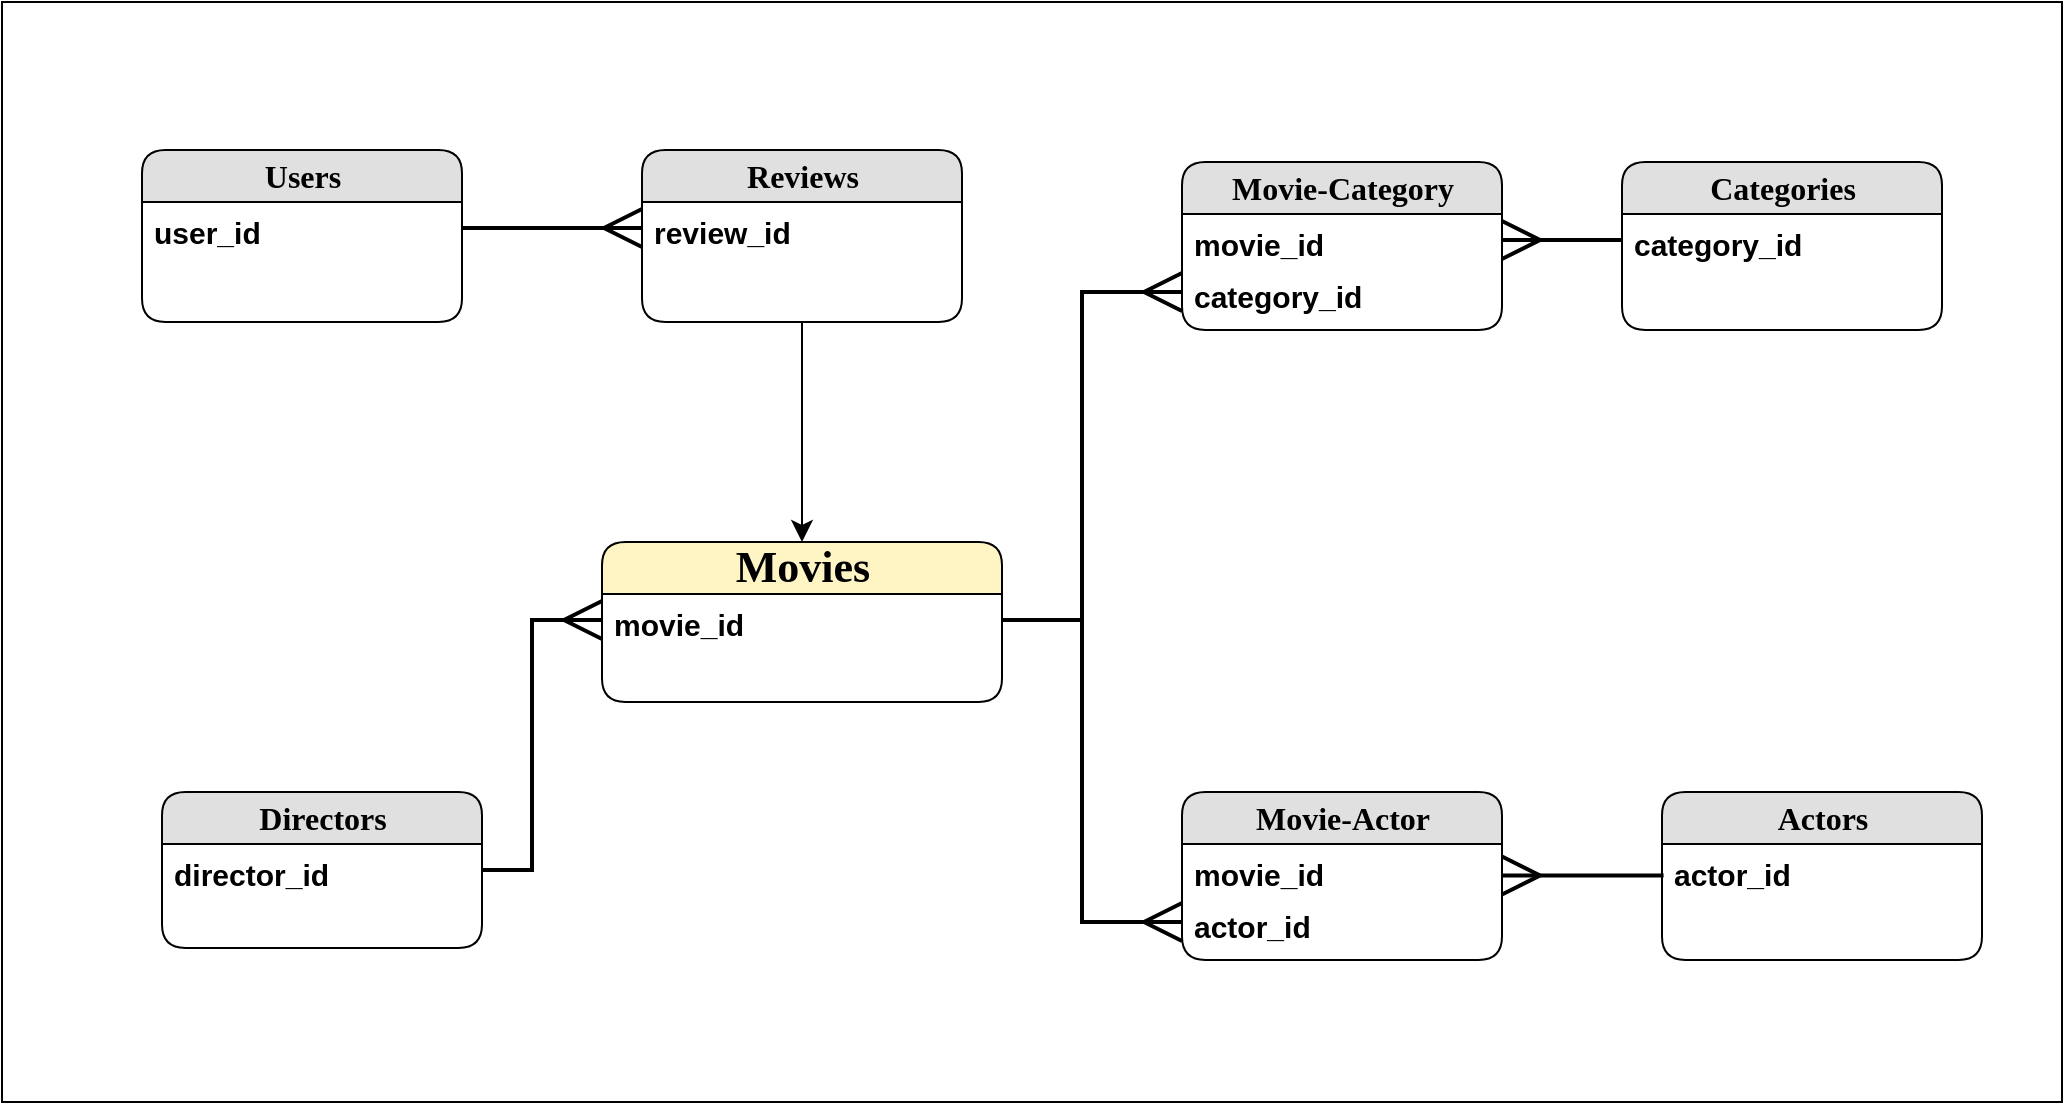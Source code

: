 <mxfile version="23.1.0" type="github">
  <diagram name="Page-1" id="b520641d-4fe3-3701-9064-5fc419738815">
    <mxGraphModel dx="1253" dy="476" grid="1" gridSize="10" guides="1" tooltips="1" connect="1" arrows="1" fold="1" page="1" pageScale="1" pageWidth="1100" pageHeight="850" background="none" math="0" shadow="0">
      <root>
        <mxCell id="0" />
        <mxCell id="1" parent="0" />
        <mxCell id="8L4d6w5wbQ1D2GGb8MPR-23" value="" style="rounded=0;whiteSpace=wrap;html=1;" vertex="1" parent="1">
          <mxGeometry x="40" y="30" width="1030" height="550" as="geometry" />
        </mxCell>
        <mxCell id="8L4d6w5wbQ1D2GGb8MPR-1" style="edgeStyle=orthogonalEdgeStyle;rounded=0;orthogonalLoop=1;jettySize=auto;html=1;strokeWidth=2;endSize=16;endArrow=ERmany;endFill=0;" edge="1" parent="1" source="21ea969265ad0168-7" target="21ea969265ad0168-52">
          <mxGeometry relative="1" as="geometry" />
        </mxCell>
        <mxCell id="21ea969265ad0168-6" value="Users" style="swimlane;html=1;fontStyle=1;childLayout=stackLayout;horizontal=1;startSize=26;fillColor=#e0e0e0;horizontalStack=0;resizeParent=1;resizeLast=0;collapsible=1;marginBottom=0;swimlaneFillColor=#ffffff;align=center;rounded=1;shadow=0;comic=0;labelBackgroundColor=none;strokeWidth=1;fontFamily=Verdana;fontSize=16;" parent="1" vertex="1">
          <mxGeometry x="110" y="104" width="160" height="86" as="geometry" />
        </mxCell>
        <mxCell id="21ea969265ad0168-7" value="user_id" style="text;html=1;strokeColor=none;fillColor=none;spacingLeft=4;spacingRight=4;whiteSpace=wrap;overflow=hidden;rotatable=0;points=[[0,0.5],[1,0.5]];portConstraint=eastwest;fontSize=15;fontStyle=1" parent="21ea969265ad0168-6" vertex="1">
          <mxGeometry y="26" width="160" height="26" as="geometry" />
        </mxCell>
        <mxCell id="21ea969265ad0168-10" value="Reviews" style="swimlane;html=1;fontStyle=1;childLayout=stackLayout;horizontal=1;startSize=26;fillColor=#e0e0e0;horizontalStack=0;resizeParent=1;resizeLast=0;collapsible=1;marginBottom=0;swimlaneFillColor=#ffffff;align=center;rounded=1;shadow=0;comic=0;labelBackgroundColor=none;strokeWidth=1;fontFamily=Verdana;fontSize=16;" parent="1" vertex="1">
          <mxGeometry x="360" y="104" width="160" height="86" as="geometry" />
        </mxCell>
        <mxCell id="21ea969265ad0168-52" value="review_id" style="text;html=1;strokeColor=none;fillColor=none;spacingLeft=4;spacingRight=4;whiteSpace=wrap;overflow=hidden;rotatable=0;points=[[0,0.5],[1,0.5]];portConstraint=eastwest;fontSize=15;fontStyle=1" parent="21ea969265ad0168-10" vertex="1">
          <mxGeometry y="26" width="160" height="26" as="geometry" />
        </mxCell>
        <mxCell id="8L4d6w5wbQ1D2GGb8MPR-17" style="rounded=0;orthogonalLoop=1;jettySize=auto;html=1;edgeStyle=orthogonalEdgeStyle;endArrow=ERmany;endFill=0;endSize=16;strokeWidth=2;exitX=1;exitY=0.5;exitDx=0;exitDy=0;" edge="1" parent="1" source="21ea969265ad0168-27" target="21ea969265ad0168-23">
          <mxGeometry relative="1" as="geometry">
            <mxPoint x="390" y="380" as="targetPoint" />
          </mxGeometry>
        </mxCell>
        <mxCell id="21ea969265ad0168-22" value="Movies" style="swimlane;html=1;fontStyle=1;childLayout=stackLayout;horizontal=1;startSize=26;fillColor=#FFF4C3;horizontalStack=0;resizeParent=1;resizeLast=0;collapsible=1;marginBottom=0;swimlaneFillColor=#ffffff;align=center;rounded=1;shadow=0;comic=0;labelBackgroundColor=none;strokeWidth=1;fontFamily=Verdana;fontSize=22;" parent="1" vertex="1">
          <mxGeometry x="340" y="300" width="200" height="80" as="geometry" />
        </mxCell>
        <mxCell id="21ea969265ad0168-23" value="movie_id" style="text;html=1;strokeColor=none;fillColor=none;spacingLeft=4;spacingRight=4;whiteSpace=wrap;overflow=hidden;rotatable=0;points=[[0,0.5],[1,0.5]];portConstraint=eastwest;fontSize=15;fontStyle=1" parent="21ea969265ad0168-22" vertex="1">
          <mxGeometry y="26" width="200" height="26" as="geometry" />
        </mxCell>
        <mxCell id="21ea969265ad0168-26" value="Directors" style="swimlane;html=1;fontStyle=1;childLayout=stackLayout;horizontal=1;startSize=26;fillColor=#e0e0e0;horizontalStack=0;resizeParent=1;resizeLast=0;collapsible=1;marginBottom=0;swimlaneFillColor=#ffffff;align=center;rounded=1;shadow=0;comic=0;labelBackgroundColor=none;strokeWidth=1;fontFamily=Verdana;fontSize=16;" parent="1" vertex="1">
          <mxGeometry x="120" y="425" width="160" height="78" as="geometry" />
        </mxCell>
        <mxCell id="21ea969265ad0168-27" value="director_id" style="text;html=1;strokeColor=none;fillColor=none;spacingLeft=4;spacingRight=4;whiteSpace=wrap;overflow=hidden;rotatable=0;points=[[0,0.5],[1,0.5]];portConstraint=eastwest;fontSize=15;fontStyle=1" parent="21ea969265ad0168-26" vertex="1">
          <mxGeometry y="26" width="160" height="26" as="geometry" />
        </mxCell>
        <mxCell id="21ea969265ad0168-38" style="edgeStyle=orthogonalEdgeStyle;html=1;labelBackgroundColor=none;startFill=0;startSize=8;endFill=1;endSize=8;fontFamily=Verdana;fontSize=12;" parent="1" source="21ea969265ad0168-10" target="21ea969265ad0168-22" edge="1">
          <mxGeometry relative="1" as="geometry" />
        </mxCell>
        <mxCell id="8L4d6w5wbQ1D2GGb8MPR-2" value="Categories" style="swimlane;html=1;fontStyle=1;childLayout=stackLayout;horizontal=1;startSize=26;fillColor=#e0e0e0;horizontalStack=0;resizeParent=1;resizeLast=0;collapsible=1;marginBottom=0;swimlaneFillColor=#ffffff;align=center;rounded=1;shadow=0;comic=0;labelBackgroundColor=none;strokeWidth=1;fontFamily=Verdana;fontSize=16;" vertex="1" parent="1">
          <mxGeometry x="850" y="110" width="160" height="84" as="geometry" />
        </mxCell>
        <mxCell id="8L4d6w5wbQ1D2GGb8MPR-3" value="category_id" style="text;html=1;strokeColor=none;fillColor=none;spacingLeft=4;spacingRight=4;whiteSpace=wrap;overflow=hidden;rotatable=0;points=[[0,0.5],[1,0.5]];portConstraint=eastwest;fontSize=15;fontStyle=1" vertex="1" parent="8L4d6w5wbQ1D2GGb8MPR-2">
          <mxGeometry y="26" width="160" height="26" as="geometry" />
        </mxCell>
        <mxCell id="8L4d6w5wbQ1D2GGb8MPR-4" value="Movie-Category" style="swimlane;html=1;fontStyle=1;childLayout=stackLayout;horizontal=1;startSize=26;fillColor=#e0e0e0;horizontalStack=0;resizeParent=1;resizeLast=0;collapsible=1;marginBottom=0;swimlaneFillColor=#ffffff;align=center;rounded=1;shadow=0;comic=0;labelBackgroundColor=none;strokeWidth=1;fontFamily=Verdana;fontSize=16;" vertex="1" parent="1">
          <mxGeometry x="630" y="110" width="160" height="84" as="geometry" />
        </mxCell>
        <mxCell id="8L4d6w5wbQ1D2GGb8MPR-5" value="movie_id" style="text;html=1;strokeColor=none;fillColor=none;spacingLeft=4;spacingRight=4;whiteSpace=wrap;overflow=hidden;rotatable=0;points=[[0,0.5],[1,0.5]];portConstraint=eastwest;fontSize=15;fontStyle=1" vertex="1" parent="8L4d6w5wbQ1D2GGb8MPR-4">
          <mxGeometry y="26" width="160" height="26" as="geometry" />
        </mxCell>
        <mxCell id="8L4d6w5wbQ1D2GGb8MPR-6" value="category_id" style="text;html=1;strokeColor=none;fillColor=none;spacingLeft=4;spacingRight=4;whiteSpace=wrap;overflow=hidden;rotatable=0;points=[[0,0.5],[1,0.5]];portConstraint=eastwest;fontSize=15;fontStyle=1" vertex="1" parent="8L4d6w5wbQ1D2GGb8MPR-4">
          <mxGeometry y="52" width="160" height="26" as="geometry" />
        </mxCell>
        <mxCell id="8L4d6w5wbQ1D2GGb8MPR-8" style="edgeStyle=orthogonalEdgeStyle;rounded=0;orthogonalLoop=1;jettySize=auto;html=1;entryX=0;entryY=0.5;entryDx=0;entryDy=0;endSize=16;endArrow=ERmany;endFill=0;strokeWidth=2;" edge="1" parent="1" source="21ea969265ad0168-23" target="8L4d6w5wbQ1D2GGb8MPR-6">
          <mxGeometry relative="1" as="geometry" />
        </mxCell>
        <mxCell id="8L4d6w5wbQ1D2GGb8MPR-10" value="Actors" style="swimlane;html=1;fontStyle=1;childLayout=stackLayout;horizontal=1;startSize=26;fillColor=#e0e0e0;horizontalStack=0;resizeParent=1;resizeLast=0;collapsible=1;marginBottom=0;swimlaneFillColor=#ffffff;align=center;rounded=1;shadow=0;comic=0;labelBackgroundColor=none;strokeWidth=1;fontFamily=Verdana;fontSize=16;" vertex="1" parent="1">
          <mxGeometry x="870" y="425" width="160" height="84" as="geometry" />
        </mxCell>
        <mxCell id="8L4d6w5wbQ1D2GGb8MPR-11" value="actor_id" style="text;html=1;strokeColor=none;fillColor=none;spacingLeft=4;spacingRight=4;whiteSpace=wrap;overflow=hidden;rotatable=0;points=[[0,0.5],[1,0.5]];portConstraint=eastwest;fontSize=15;fontStyle=1" vertex="1" parent="8L4d6w5wbQ1D2GGb8MPR-10">
          <mxGeometry y="26" width="160" height="26" as="geometry" />
        </mxCell>
        <mxCell id="8L4d6w5wbQ1D2GGb8MPR-12" value="Movie-Actor" style="swimlane;html=1;fontStyle=1;childLayout=stackLayout;horizontal=1;startSize=26;fillColor=#e0e0e0;horizontalStack=0;resizeParent=1;resizeLast=0;collapsible=1;marginBottom=0;swimlaneFillColor=#ffffff;align=center;rounded=1;shadow=0;comic=0;labelBackgroundColor=none;strokeWidth=1;fontFamily=Verdana;fontSize=16;" vertex="1" parent="1">
          <mxGeometry x="630" y="425" width="160" height="84" as="geometry" />
        </mxCell>
        <mxCell id="8L4d6w5wbQ1D2GGb8MPR-13" value="movie_id" style="text;html=1;strokeColor=none;fillColor=none;spacingLeft=4;spacingRight=4;whiteSpace=wrap;overflow=hidden;rotatable=0;points=[[0,0.5],[1,0.5]];portConstraint=eastwest;fontSize=15;fontStyle=1" vertex="1" parent="8L4d6w5wbQ1D2GGb8MPR-12">
          <mxGeometry y="26" width="160" height="26" as="geometry" />
        </mxCell>
        <mxCell id="8L4d6w5wbQ1D2GGb8MPR-14" value="actor_id" style="text;html=1;strokeColor=none;fillColor=none;spacingLeft=4;spacingRight=4;whiteSpace=wrap;overflow=hidden;rotatable=0;points=[[0,0.5],[1,0.5]];portConstraint=eastwest;fontSize=15;fontStyle=1" vertex="1" parent="8L4d6w5wbQ1D2GGb8MPR-12">
          <mxGeometry y="52" width="160" height="26" as="geometry" />
        </mxCell>
        <mxCell id="8L4d6w5wbQ1D2GGb8MPR-20" value="" style="edgeStyle=orthogonalEdgeStyle;rounded=0;orthogonalLoop=1;jettySize=auto;html=1;endArrow=none;endFill=0;jumpSize=13;startArrow=ERmany;startFill=0;targetPerimeterSpacing=0;endSize=6;strokeWidth=2;startSize=16;" edge="1" parent="1" source="8L4d6w5wbQ1D2GGb8MPR-5" target="8L4d6w5wbQ1D2GGb8MPR-3">
          <mxGeometry relative="1" as="geometry" />
        </mxCell>
        <mxCell id="8L4d6w5wbQ1D2GGb8MPR-21" style="edgeStyle=orthogonalEdgeStyle;rounded=0;orthogonalLoop=1;jettySize=auto;html=1;entryX=0;entryY=0.5;entryDx=0;entryDy=0;endSize=16;endArrow=ERmany;endFill=0;strokeWidth=2;exitX=1;exitY=0.5;exitDx=0;exitDy=0;" edge="1" parent="1" source="21ea969265ad0168-23" target="8L4d6w5wbQ1D2GGb8MPR-14">
          <mxGeometry relative="1" as="geometry">
            <mxPoint x="530" y="329" as="sourcePoint" />
            <mxPoint x="640" y="185" as="targetPoint" />
          </mxGeometry>
        </mxCell>
        <mxCell id="8L4d6w5wbQ1D2GGb8MPR-22" value="" style="rounded=0;orthogonalLoop=1;jettySize=auto;html=1;endArrow=none;endFill=0;jumpSize=13;startArrow=ERmany;startFill=0;targetPerimeterSpacing=0;endSize=6;strokeWidth=2;startSize=16;entryX=0.005;entryY=0.608;entryDx=0;entryDy=0;entryPerimeter=0;" edge="1" parent="1" target="8L4d6w5wbQ1D2GGb8MPR-11">
          <mxGeometry relative="1" as="geometry">
            <mxPoint x="790" y="466.76" as="sourcePoint" />
            <mxPoint x="850" y="466.76" as="targetPoint" />
          </mxGeometry>
        </mxCell>
      </root>
    </mxGraphModel>
  </diagram>
</mxfile>
